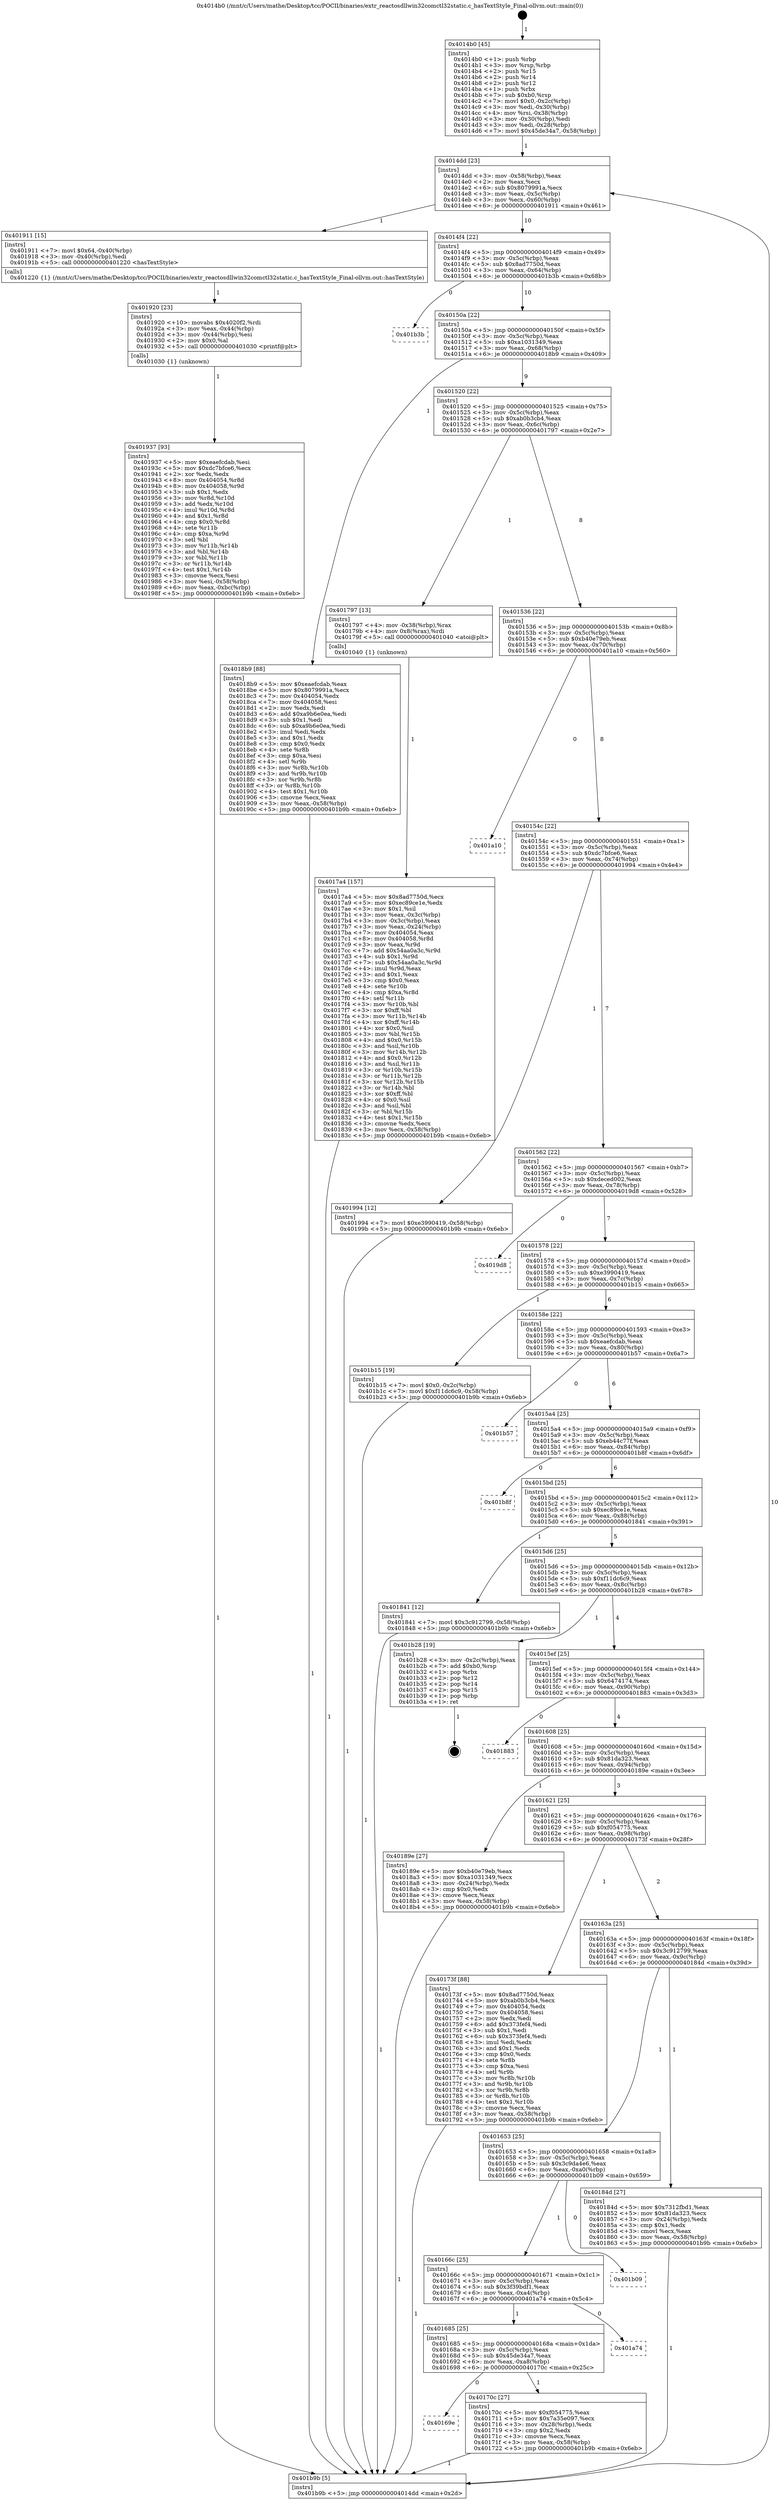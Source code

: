 digraph "0x4014b0" {
  label = "0x4014b0 (/mnt/c/Users/mathe/Desktop/tcc/POCII/binaries/extr_reactosdllwin32comctl32static.c_hasTextStyle_Final-ollvm.out::main(0))"
  labelloc = "t"
  node[shape=record]

  Entry [label="",width=0.3,height=0.3,shape=circle,fillcolor=black,style=filled]
  "0x4014dd" [label="{
     0x4014dd [23]\l
     | [instrs]\l
     &nbsp;&nbsp;0x4014dd \<+3\>: mov -0x58(%rbp),%eax\l
     &nbsp;&nbsp;0x4014e0 \<+2\>: mov %eax,%ecx\l
     &nbsp;&nbsp;0x4014e2 \<+6\>: sub $0x8079991a,%ecx\l
     &nbsp;&nbsp;0x4014e8 \<+3\>: mov %eax,-0x5c(%rbp)\l
     &nbsp;&nbsp;0x4014eb \<+3\>: mov %ecx,-0x60(%rbp)\l
     &nbsp;&nbsp;0x4014ee \<+6\>: je 0000000000401911 \<main+0x461\>\l
  }"]
  "0x401911" [label="{
     0x401911 [15]\l
     | [instrs]\l
     &nbsp;&nbsp;0x401911 \<+7\>: movl $0x64,-0x40(%rbp)\l
     &nbsp;&nbsp;0x401918 \<+3\>: mov -0x40(%rbp),%edi\l
     &nbsp;&nbsp;0x40191b \<+5\>: call 0000000000401220 \<hasTextStyle\>\l
     | [calls]\l
     &nbsp;&nbsp;0x401220 \{1\} (/mnt/c/Users/mathe/Desktop/tcc/POCII/binaries/extr_reactosdllwin32comctl32static.c_hasTextStyle_Final-ollvm.out::hasTextStyle)\l
  }"]
  "0x4014f4" [label="{
     0x4014f4 [22]\l
     | [instrs]\l
     &nbsp;&nbsp;0x4014f4 \<+5\>: jmp 00000000004014f9 \<main+0x49\>\l
     &nbsp;&nbsp;0x4014f9 \<+3\>: mov -0x5c(%rbp),%eax\l
     &nbsp;&nbsp;0x4014fc \<+5\>: sub $0x8ad7750d,%eax\l
     &nbsp;&nbsp;0x401501 \<+3\>: mov %eax,-0x64(%rbp)\l
     &nbsp;&nbsp;0x401504 \<+6\>: je 0000000000401b3b \<main+0x68b\>\l
  }"]
  Exit [label="",width=0.3,height=0.3,shape=circle,fillcolor=black,style=filled,peripheries=2]
  "0x401b3b" [label="{
     0x401b3b\l
  }", style=dashed]
  "0x40150a" [label="{
     0x40150a [22]\l
     | [instrs]\l
     &nbsp;&nbsp;0x40150a \<+5\>: jmp 000000000040150f \<main+0x5f\>\l
     &nbsp;&nbsp;0x40150f \<+3\>: mov -0x5c(%rbp),%eax\l
     &nbsp;&nbsp;0x401512 \<+5\>: sub $0xa1031349,%eax\l
     &nbsp;&nbsp;0x401517 \<+3\>: mov %eax,-0x68(%rbp)\l
     &nbsp;&nbsp;0x40151a \<+6\>: je 00000000004018b9 \<main+0x409\>\l
  }"]
  "0x401937" [label="{
     0x401937 [93]\l
     | [instrs]\l
     &nbsp;&nbsp;0x401937 \<+5\>: mov $0xeaefcdab,%esi\l
     &nbsp;&nbsp;0x40193c \<+5\>: mov $0xdc7bfce6,%ecx\l
     &nbsp;&nbsp;0x401941 \<+2\>: xor %edx,%edx\l
     &nbsp;&nbsp;0x401943 \<+8\>: mov 0x404054,%r8d\l
     &nbsp;&nbsp;0x40194b \<+8\>: mov 0x404058,%r9d\l
     &nbsp;&nbsp;0x401953 \<+3\>: sub $0x1,%edx\l
     &nbsp;&nbsp;0x401956 \<+3\>: mov %r8d,%r10d\l
     &nbsp;&nbsp;0x401959 \<+3\>: add %edx,%r10d\l
     &nbsp;&nbsp;0x40195c \<+4\>: imul %r10d,%r8d\l
     &nbsp;&nbsp;0x401960 \<+4\>: and $0x1,%r8d\l
     &nbsp;&nbsp;0x401964 \<+4\>: cmp $0x0,%r8d\l
     &nbsp;&nbsp;0x401968 \<+4\>: sete %r11b\l
     &nbsp;&nbsp;0x40196c \<+4\>: cmp $0xa,%r9d\l
     &nbsp;&nbsp;0x401970 \<+3\>: setl %bl\l
     &nbsp;&nbsp;0x401973 \<+3\>: mov %r11b,%r14b\l
     &nbsp;&nbsp;0x401976 \<+3\>: and %bl,%r14b\l
     &nbsp;&nbsp;0x401979 \<+3\>: xor %bl,%r11b\l
     &nbsp;&nbsp;0x40197c \<+3\>: or %r11b,%r14b\l
     &nbsp;&nbsp;0x40197f \<+4\>: test $0x1,%r14b\l
     &nbsp;&nbsp;0x401983 \<+3\>: cmovne %ecx,%esi\l
     &nbsp;&nbsp;0x401986 \<+3\>: mov %esi,-0x58(%rbp)\l
     &nbsp;&nbsp;0x401989 \<+6\>: mov %eax,-0xbc(%rbp)\l
     &nbsp;&nbsp;0x40198f \<+5\>: jmp 0000000000401b9b \<main+0x6eb\>\l
  }"]
  "0x4018b9" [label="{
     0x4018b9 [88]\l
     | [instrs]\l
     &nbsp;&nbsp;0x4018b9 \<+5\>: mov $0xeaefcdab,%eax\l
     &nbsp;&nbsp;0x4018be \<+5\>: mov $0x8079991a,%ecx\l
     &nbsp;&nbsp;0x4018c3 \<+7\>: mov 0x404054,%edx\l
     &nbsp;&nbsp;0x4018ca \<+7\>: mov 0x404058,%esi\l
     &nbsp;&nbsp;0x4018d1 \<+2\>: mov %edx,%edi\l
     &nbsp;&nbsp;0x4018d3 \<+6\>: add $0xa9b6e0ea,%edi\l
     &nbsp;&nbsp;0x4018d9 \<+3\>: sub $0x1,%edi\l
     &nbsp;&nbsp;0x4018dc \<+6\>: sub $0xa9b6e0ea,%edi\l
     &nbsp;&nbsp;0x4018e2 \<+3\>: imul %edi,%edx\l
     &nbsp;&nbsp;0x4018e5 \<+3\>: and $0x1,%edx\l
     &nbsp;&nbsp;0x4018e8 \<+3\>: cmp $0x0,%edx\l
     &nbsp;&nbsp;0x4018eb \<+4\>: sete %r8b\l
     &nbsp;&nbsp;0x4018ef \<+3\>: cmp $0xa,%esi\l
     &nbsp;&nbsp;0x4018f2 \<+4\>: setl %r9b\l
     &nbsp;&nbsp;0x4018f6 \<+3\>: mov %r8b,%r10b\l
     &nbsp;&nbsp;0x4018f9 \<+3\>: and %r9b,%r10b\l
     &nbsp;&nbsp;0x4018fc \<+3\>: xor %r9b,%r8b\l
     &nbsp;&nbsp;0x4018ff \<+3\>: or %r8b,%r10b\l
     &nbsp;&nbsp;0x401902 \<+4\>: test $0x1,%r10b\l
     &nbsp;&nbsp;0x401906 \<+3\>: cmovne %ecx,%eax\l
     &nbsp;&nbsp;0x401909 \<+3\>: mov %eax,-0x58(%rbp)\l
     &nbsp;&nbsp;0x40190c \<+5\>: jmp 0000000000401b9b \<main+0x6eb\>\l
  }"]
  "0x401520" [label="{
     0x401520 [22]\l
     | [instrs]\l
     &nbsp;&nbsp;0x401520 \<+5\>: jmp 0000000000401525 \<main+0x75\>\l
     &nbsp;&nbsp;0x401525 \<+3\>: mov -0x5c(%rbp),%eax\l
     &nbsp;&nbsp;0x401528 \<+5\>: sub $0xab0b3cb4,%eax\l
     &nbsp;&nbsp;0x40152d \<+3\>: mov %eax,-0x6c(%rbp)\l
     &nbsp;&nbsp;0x401530 \<+6\>: je 0000000000401797 \<main+0x2e7\>\l
  }"]
  "0x401920" [label="{
     0x401920 [23]\l
     | [instrs]\l
     &nbsp;&nbsp;0x401920 \<+10\>: movabs $0x4020f2,%rdi\l
     &nbsp;&nbsp;0x40192a \<+3\>: mov %eax,-0x44(%rbp)\l
     &nbsp;&nbsp;0x40192d \<+3\>: mov -0x44(%rbp),%esi\l
     &nbsp;&nbsp;0x401930 \<+2\>: mov $0x0,%al\l
     &nbsp;&nbsp;0x401932 \<+5\>: call 0000000000401030 \<printf@plt\>\l
     | [calls]\l
     &nbsp;&nbsp;0x401030 \{1\} (unknown)\l
  }"]
  "0x401797" [label="{
     0x401797 [13]\l
     | [instrs]\l
     &nbsp;&nbsp;0x401797 \<+4\>: mov -0x38(%rbp),%rax\l
     &nbsp;&nbsp;0x40179b \<+4\>: mov 0x8(%rax),%rdi\l
     &nbsp;&nbsp;0x40179f \<+5\>: call 0000000000401040 \<atoi@plt\>\l
     | [calls]\l
     &nbsp;&nbsp;0x401040 \{1\} (unknown)\l
  }"]
  "0x401536" [label="{
     0x401536 [22]\l
     | [instrs]\l
     &nbsp;&nbsp;0x401536 \<+5\>: jmp 000000000040153b \<main+0x8b\>\l
     &nbsp;&nbsp;0x40153b \<+3\>: mov -0x5c(%rbp),%eax\l
     &nbsp;&nbsp;0x40153e \<+5\>: sub $0xb40e79eb,%eax\l
     &nbsp;&nbsp;0x401543 \<+3\>: mov %eax,-0x70(%rbp)\l
     &nbsp;&nbsp;0x401546 \<+6\>: je 0000000000401a10 \<main+0x560\>\l
  }"]
  "0x4017a4" [label="{
     0x4017a4 [157]\l
     | [instrs]\l
     &nbsp;&nbsp;0x4017a4 \<+5\>: mov $0x8ad7750d,%ecx\l
     &nbsp;&nbsp;0x4017a9 \<+5\>: mov $0xec89ce1e,%edx\l
     &nbsp;&nbsp;0x4017ae \<+3\>: mov $0x1,%sil\l
     &nbsp;&nbsp;0x4017b1 \<+3\>: mov %eax,-0x3c(%rbp)\l
     &nbsp;&nbsp;0x4017b4 \<+3\>: mov -0x3c(%rbp),%eax\l
     &nbsp;&nbsp;0x4017b7 \<+3\>: mov %eax,-0x24(%rbp)\l
     &nbsp;&nbsp;0x4017ba \<+7\>: mov 0x404054,%eax\l
     &nbsp;&nbsp;0x4017c1 \<+8\>: mov 0x404058,%r8d\l
     &nbsp;&nbsp;0x4017c9 \<+3\>: mov %eax,%r9d\l
     &nbsp;&nbsp;0x4017cc \<+7\>: add $0x54aa0a3c,%r9d\l
     &nbsp;&nbsp;0x4017d3 \<+4\>: sub $0x1,%r9d\l
     &nbsp;&nbsp;0x4017d7 \<+7\>: sub $0x54aa0a3c,%r9d\l
     &nbsp;&nbsp;0x4017de \<+4\>: imul %r9d,%eax\l
     &nbsp;&nbsp;0x4017e2 \<+3\>: and $0x1,%eax\l
     &nbsp;&nbsp;0x4017e5 \<+3\>: cmp $0x0,%eax\l
     &nbsp;&nbsp;0x4017e8 \<+4\>: sete %r10b\l
     &nbsp;&nbsp;0x4017ec \<+4\>: cmp $0xa,%r8d\l
     &nbsp;&nbsp;0x4017f0 \<+4\>: setl %r11b\l
     &nbsp;&nbsp;0x4017f4 \<+3\>: mov %r10b,%bl\l
     &nbsp;&nbsp;0x4017f7 \<+3\>: xor $0xff,%bl\l
     &nbsp;&nbsp;0x4017fa \<+3\>: mov %r11b,%r14b\l
     &nbsp;&nbsp;0x4017fd \<+4\>: xor $0xff,%r14b\l
     &nbsp;&nbsp;0x401801 \<+4\>: xor $0x0,%sil\l
     &nbsp;&nbsp;0x401805 \<+3\>: mov %bl,%r15b\l
     &nbsp;&nbsp;0x401808 \<+4\>: and $0x0,%r15b\l
     &nbsp;&nbsp;0x40180c \<+3\>: and %sil,%r10b\l
     &nbsp;&nbsp;0x40180f \<+3\>: mov %r14b,%r12b\l
     &nbsp;&nbsp;0x401812 \<+4\>: and $0x0,%r12b\l
     &nbsp;&nbsp;0x401816 \<+3\>: and %sil,%r11b\l
     &nbsp;&nbsp;0x401819 \<+3\>: or %r10b,%r15b\l
     &nbsp;&nbsp;0x40181c \<+3\>: or %r11b,%r12b\l
     &nbsp;&nbsp;0x40181f \<+3\>: xor %r12b,%r15b\l
     &nbsp;&nbsp;0x401822 \<+3\>: or %r14b,%bl\l
     &nbsp;&nbsp;0x401825 \<+3\>: xor $0xff,%bl\l
     &nbsp;&nbsp;0x401828 \<+4\>: or $0x0,%sil\l
     &nbsp;&nbsp;0x40182c \<+3\>: and %sil,%bl\l
     &nbsp;&nbsp;0x40182f \<+3\>: or %bl,%r15b\l
     &nbsp;&nbsp;0x401832 \<+4\>: test $0x1,%r15b\l
     &nbsp;&nbsp;0x401836 \<+3\>: cmovne %edx,%ecx\l
     &nbsp;&nbsp;0x401839 \<+3\>: mov %ecx,-0x58(%rbp)\l
     &nbsp;&nbsp;0x40183c \<+5\>: jmp 0000000000401b9b \<main+0x6eb\>\l
  }"]
  "0x401a10" [label="{
     0x401a10\l
  }", style=dashed]
  "0x40154c" [label="{
     0x40154c [22]\l
     | [instrs]\l
     &nbsp;&nbsp;0x40154c \<+5\>: jmp 0000000000401551 \<main+0xa1\>\l
     &nbsp;&nbsp;0x401551 \<+3\>: mov -0x5c(%rbp),%eax\l
     &nbsp;&nbsp;0x401554 \<+5\>: sub $0xdc7bfce6,%eax\l
     &nbsp;&nbsp;0x401559 \<+3\>: mov %eax,-0x74(%rbp)\l
     &nbsp;&nbsp;0x40155c \<+6\>: je 0000000000401994 \<main+0x4e4\>\l
  }"]
  "0x4014b0" [label="{
     0x4014b0 [45]\l
     | [instrs]\l
     &nbsp;&nbsp;0x4014b0 \<+1\>: push %rbp\l
     &nbsp;&nbsp;0x4014b1 \<+3\>: mov %rsp,%rbp\l
     &nbsp;&nbsp;0x4014b4 \<+2\>: push %r15\l
     &nbsp;&nbsp;0x4014b6 \<+2\>: push %r14\l
     &nbsp;&nbsp;0x4014b8 \<+2\>: push %r12\l
     &nbsp;&nbsp;0x4014ba \<+1\>: push %rbx\l
     &nbsp;&nbsp;0x4014bb \<+7\>: sub $0xb0,%rsp\l
     &nbsp;&nbsp;0x4014c2 \<+7\>: movl $0x0,-0x2c(%rbp)\l
     &nbsp;&nbsp;0x4014c9 \<+3\>: mov %edi,-0x30(%rbp)\l
     &nbsp;&nbsp;0x4014cc \<+4\>: mov %rsi,-0x38(%rbp)\l
     &nbsp;&nbsp;0x4014d0 \<+3\>: mov -0x30(%rbp),%edi\l
     &nbsp;&nbsp;0x4014d3 \<+3\>: mov %edi,-0x28(%rbp)\l
     &nbsp;&nbsp;0x4014d6 \<+7\>: movl $0x45de34a7,-0x58(%rbp)\l
  }"]
  "0x401994" [label="{
     0x401994 [12]\l
     | [instrs]\l
     &nbsp;&nbsp;0x401994 \<+7\>: movl $0xe3990419,-0x58(%rbp)\l
     &nbsp;&nbsp;0x40199b \<+5\>: jmp 0000000000401b9b \<main+0x6eb\>\l
  }"]
  "0x401562" [label="{
     0x401562 [22]\l
     | [instrs]\l
     &nbsp;&nbsp;0x401562 \<+5\>: jmp 0000000000401567 \<main+0xb7\>\l
     &nbsp;&nbsp;0x401567 \<+3\>: mov -0x5c(%rbp),%eax\l
     &nbsp;&nbsp;0x40156a \<+5\>: sub $0xdeced002,%eax\l
     &nbsp;&nbsp;0x40156f \<+3\>: mov %eax,-0x78(%rbp)\l
     &nbsp;&nbsp;0x401572 \<+6\>: je 00000000004019d8 \<main+0x528\>\l
  }"]
  "0x401b9b" [label="{
     0x401b9b [5]\l
     | [instrs]\l
     &nbsp;&nbsp;0x401b9b \<+5\>: jmp 00000000004014dd \<main+0x2d\>\l
  }"]
  "0x4019d8" [label="{
     0x4019d8\l
  }", style=dashed]
  "0x401578" [label="{
     0x401578 [22]\l
     | [instrs]\l
     &nbsp;&nbsp;0x401578 \<+5\>: jmp 000000000040157d \<main+0xcd\>\l
     &nbsp;&nbsp;0x40157d \<+3\>: mov -0x5c(%rbp),%eax\l
     &nbsp;&nbsp;0x401580 \<+5\>: sub $0xe3990419,%eax\l
     &nbsp;&nbsp;0x401585 \<+3\>: mov %eax,-0x7c(%rbp)\l
     &nbsp;&nbsp;0x401588 \<+6\>: je 0000000000401b15 \<main+0x665\>\l
  }"]
  "0x40169e" [label="{
     0x40169e\l
  }", style=dashed]
  "0x401b15" [label="{
     0x401b15 [19]\l
     | [instrs]\l
     &nbsp;&nbsp;0x401b15 \<+7\>: movl $0x0,-0x2c(%rbp)\l
     &nbsp;&nbsp;0x401b1c \<+7\>: movl $0xf11dc6c9,-0x58(%rbp)\l
     &nbsp;&nbsp;0x401b23 \<+5\>: jmp 0000000000401b9b \<main+0x6eb\>\l
  }"]
  "0x40158e" [label="{
     0x40158e [22]\l
     | [instrs]\l
     &nbsp;&nbsp;0x40158e \<+5\>: jmp 0000000000401593 \<main+0xe3\>\l
     &nbsp;&nbsp;0x401593 \<+3\>: mov -0x5c(%rbp),%eax\l
     &nbsp;&nbsp;0x401596 \<+5\>: sub $0xeaefcdab,%eax\l
     &nbsp;&nbsp;0x40159b \<+3\>: mov %eax,-0x80(%rbp)\l
     &nbsp;&nbsp;0x40159e \<+6\>: je 0000000000401b57 \<main+0x6a7\>\l
  }"]
  "0x40170c" [label="{
     0x40170c [27]\l
     | [instrs]\l
     &nbsp;&nbsp;0x40170c \<+5\>: mov $0xf054775,%eax\l
     &nbsp;&nbsp;0x401711 \<+5\>: mov $0x7a35e097,%ecx\l
     &nbsp;&nbsp;0x401716 \<+3\>: mov -0x28(%rbp),%edx\l
     &nbsp;&nbsp;0x401719 \<+3\>: cmp $0x2,%edx\l
     &nbsp;&nbsp;0x40171c \<+3\>: cmovne %ecx,%eax\l
     &nbsp;&nbsp;0x40171f \<+3\>: mov %eax,-0x58(%rbp)\l
     &nbsp;&nbsp;0x401722 \<+5\>: jmp 0000000000401b9b \<main+0x6eb\>\l
  }"]
  "0x401b57" [label="{
     0x401b57\l
  }", style=dashed]
  "0x4015a4" [label="{
     0x4015a4 [25]\l
     | [instrs]\l
     &nbsp;&nbsp;0x4015a4 \<+5\>: jmp 00000000004015a9 \<main+0xf9\>\l
     &nbsp;&nbsp;0x4015a9 \<+3\>: mov -0x5c(%rbp),%eax\l
     &nbsp;&nbsp;0x4015ac \<+5\>: sub $0xeb44c77f,%eax\l
     &nbsp;&nbsp;0x4015b1 \<+6\>: mov %eax,-0x84(%rbp)\l
     &nbsp;&nbsp;0x4015b7 \<+6\>: je 0000000000401b8f \<main+0x6df\>\l
  }"]
  "0x401685" [label="{
     0x401685 [25]\l
     | [instrs]\l
     &nbsp;&nbsp;0x401685 \<+5\>: jmp 000000000040168a \<main+0x1da\>\l
     &nbsp;&nbsp;0x40168a \<+3\>: mov -0x5c(%rbp),%eax\l
     &nbsp;&nbsp;0x40168d \<+5\>: sub $0x45de34a7,%eax\l
     &nbsp;&nbsp;0x401692 \<+6\>: mov %eax,-0xa8(%rbp)\l
     &nbsp;&nbsp;0x401698 \<+6\>: je 000000000040170c \<main+0x25c\>\l
  }"]
  "0x401b8f" [label="{
     0x401b8f\l
  }", style=dashed]
  "0x4015bd" [label="{
     0x4015bd [25]\l
     | [instrs]\l
     &nbsp;&nbsp;0x4015bd \<+5\>: jmp 00000000004015c2 \<main+0x112\>\l
     &nbsp;&nbsp;0x4015c2 \<+3\>: mov -0x5c(%rbp),%eax\l
     &nbsp;&nbsp;0x4015c5 \<+5\>: sub $0xec89ce1e,%eax\l
     &nbsp;&nbsp;0x4015ca \<+6\>: mov %eax,-0x88(%rbp)\l
     &nbsp;&nbsp;0x4015d0 \<+6\>: je 0000000000401841 \<main+0x391\>\l
  }"]
  "0x401a74" [label="{
     0x401a74\l
  }", style=dashed]
  "0x401841" [label="{
     0x401841 [12]\l
     | [instrs]\l
     &nbsp;&nbsp;0x401841 \<+7\>: movl $0x3c912799,-0x58(%rbp)\l
     &nbsp;&nbsp;0x401848 \<+5\>: jmp 0000000000401b9b \<main+0x6eb\>\l
  }"]
  "0x4015d6" [label="{
     0x4015d6 [25]\l
     | [instrs]\l
     &nbsp;&nbsp;0x4015d6 \<+5\>: jmp 00000000004015db \<main+0x12b\>\l
     &nbsp;&nbsp;0x4015db \<+3\>: mov -0x5c(%rbp),%eax\l
     &nbsp;&nbsp;0x4015de \<+5\>: sub $0xf11dc6c9,%eax\l
     &nbsp;&nbsp;0x4015e3 \<+6\>: mov %eax,-0x8c(%rbp)\l
     &nbsp;&nbsp;0x4015e9 \<+6\>: je 0000000000401b28 \<main+0x678\>\l
  }"]
  "0x40166c" [label="{
     0x40166c [25]\l
     | [instrs]\l
     &nbsp;&nbsp;0x40166c \<+5\>: jmp 0000000000401671 \<main+0x1c1\>\l
     &nbsp;&nbsp;0x401671 \<+3\>: mov -0x5c(%rbp),%eax\l
     &nbsp;&nbsp;0x401674 \<+5\>: sub $0x3f39bdf1,%eax\l
     &nbsp;&nbsp;0x401679 \<+6\>: mov %eax,-0xa4(%rbp)\l
     &nbsp;&nbsp;0x40167f \<+6\>: je 0000000000401a74 \<main+0x5c4\>\l
  }"]
  "0x401b28" [label="{
     0x401b28 [19]\l
     | [instrs]\l
     &nbsp;&nbsp;0x401b28 \<+3\>: mov -0x2c(%rbp),%eax\l
     &nbsp;&nbsp;0x401b2b \<+7\>: add $0xb0,%rsp\l
     &nbsp;&nbsp;0x401b32 \<+1\>: pop %rbx\l
     &nbsp;&nbsp;0x401b33 \<+2\>: pop %r12\l
     &nbsp;&nbsp;0x401b35 \<+2\>: pop %r14\l
     &nbsp;&nbsp;0x401b37 \<+2\>: pop %r15\l
     &nbsp;&nbsp;0x401b39 \<+1\>: pop %rbp\l
     &nbsp;&nbsp;0x401b3a \<+1\>: ret\l
  }"]
  "0x4015ef" [label="{
     0x4015ef [25]\l
     | [instrs]\l
     &nbsp;&nbsp;0x4015ef \<+5\>: jmp 00000000004015f4 \<main+0x144\>\l
     &nbsp;&nbsp;0x4015f4 \<+3\>: mov -0x5c(%rbp),%eax\l
     &nbsp;&nbsp;0x4015f7 \<+5\>: sub $0x6474174,%eax\l
     &nbsp;&nbsp;0x4015fc \<+6\>: mov %eax,-0x90(%rbp)\l
     &nbsp;&nbsp;0x401602 \<+6\>: je 0000000000401883 \<main+0x3d3\>\l
  }"]
  "0x401b09" [label="{
     0x401b09\l
  }", style=dashed]
  "0x401883" [label="{
     0x401883\l
  }", style=dashed]
  "0x401608" [label="{
     0x401608 [25]\l
     | [instrs]\l
     &nbsp;&nbsp;0x401608 \<+5\>: jmp 000000000040160d \<main+0x15d\>\l
     &nbsp;&nbsp;0x40160d \<+3\>: mov -0x5c(%rbp),%eax\l
     &nbsp;&nbsp;0x401610 \<+5\>: sub $0x81da323,%eax\l
     &nbsp;&nbsp;0x401615 \<+6\>: mov %eax,-0x94(%rbp)\l
     &nbsp;&nbsp;0x40161b \<+6\>: je 000000000040189e \<main+0x3ee\>\l
  }"]
  "0x401653" [label="{
     0x401653 [25]\l
     | [instrs]\l
     &nbsp;&nbsp;0x401653 \<+5\>: jmp 0000000000401658 \<main+0x1a8\>\l
     &nbsp;&nbsp;0x401658 \<+3\>: mov -0x5c(%rbp),%eax\l
     &nbsp;&nbsp;0x40165b \<+5\>: sub $0x3c9da4e6,%eax\l
     &nbsp;&nbsp;0x401660 \<+6\>: mov %eax,-0xa0(%rbp)\l
     &nbsp;&nbsp;0x401666 \<+6\>: je 0000000000401b09 \<main+0x659\>\l
  }"]
  "0x40189e" [label="{
     0x40189e [27]\l
     | [instrs]\l
     &nbsp;&nbsp;0x40189e \<+5\>: mov $0xb40e79eb,%eax\l
     &nbsp;&nbsp;0x4018a3 \<+5\>: mov $0xa1031349,%ecx\l
     &nbsp;&nbsp;0x4018a8 \<+3\>: mov -0x24(%rbp),%edx\l
     &nbsp;&nbsp;0x4018ab \<+3\>: cmp $0x0,%edx\l
     &nbsp;&nbsp;0x4018ae \<+3\>: cmove %ecx,%eax\l
     &nbsp;&nbsp;0x4018b1 \<+3\>: mov %eax,-0x58(%rbp)\l
     &nbsp;&nbsp;0x4018b4 \<+5\>: jmp 0000000000401b9b \<main+0x6eb\>\l
  }"]
  "0x401621" [label="{
     0x401621 [25]\l
     | [instrs]\l
     &nbsp;&nbsp;0x401621 \<+5\>: jmp 0000000000401626 \<main+0x176\>\l
     &nbsp;&nbsp;0x401626 \<+3\>: mov -0x5c(%rbp),%eax\l
     &nbsp;&nbsp;0x401629 \<+5\>: sub $0xf054775,%eax\l
     &nbsp;&nbsp;0x40162e \<+6\>: mov %eax,-0x98(%rbp)\l
     &nbsp;&nbsp;0x401634 \<+6\>: je 000000000040173f \<main+0x28f\>\l
  }"]
  "0x40184d" [label="{
     0x40184d [27]\l
     | [instrs]\l
     &nbsp;&nbsp;0x40184d \<+5\>: mov $0x7312fbd1,%eax\l
     &nbsp;&nbsp;0x401852 \<+5\>: mov $0x81da323,%ecx\l
     &nbsp;&nbsp;0x401857 \<+3\>: mov -0x24(%rbp),%edx\l
     &nbsp;&nbsp;0x40185a \<+3\>: cmp $0x1,%edx\l
     &nbsp;&nbsp;0x40185d \<+3\>: cmovl %ecx,%eax\l
     &nbsp;&nbsp;0x401860 \<+3\>: mov %eax,-0x58(%rbp)\l
     &nbsp;&nbsp;0x401863 \<+5\>: jmp 0000000000401b9b \<main+0x6eb\>\l
  }"]
  "0x40173f" [label="{
     0x40173f [88]\l
     | [instrs]\l
     &nbsp;&nbsp;0x40173f \<+5\>: mov $0x8ad7750d,%eax\l
     &nbsp;&nbsp;0x401744 \<+5\>: mov $0xab0b3cb4,%ecx\l
     &nbsp;&nbsp;0x401749 \<+7\>: mov 0x404054,%edx\l
     &nbsp;&nbsp;0x401750 \<+7\>: mov 0x404058,%esi\l
     &nbsp;&nbsp;0x401757 \<+2\>: mov %edx,%edi\l
     &nbsp;&nbsp;0x401759 \<+6\>: add $0x373fef4,%edi\l
     &nbsp;&nbsp;0x40175f \<+3\>: sub $0x1,%edi\l
     &nbsp;&nbsp;0x401762 \<+6\>: sub $0x373fef4,%edi\l
     &nbsp;&nbsp;0x401768 \<+3\>: imul %edi,%edx\l
     &nbsp;&nbsp;0x40176b \<+3\>: and $0x1,%edx\l
     &nbsp;&nbsp;0x40176e \<+3\>: cmp $0x0,%edx\l
     &nbsp;&nbsp;0x401771 \<+4\>: sete %r8b\l
     &nbsp;&nbsp;0x401775 \<+3\>: cmp $0xa,%esi\l
     &nbsp;&nbsp;0x401778 \<+4\>: setl %r9b\l
     &nbsp;&nbsp;0x40177c \<+3\>: mov %r8b,%r10b\l
     &nbsp;&nbsp;0x40177f \<+3\>: and %r9b,%r10b\l
     &nbsp;&nbsp;0x401782 \<+3\>: xor %r9b,%r8b\l
     &nbsp;&nbsp;0x401785 \<+3\>: or %r8b,%r10b\l
     &nbsp;&nbsp;0x401788 \<+4\>: test $0x1,%r10b\l
     &nbsp;&nbsp;0x40178c \<+3\>: cmovne %ecx,%eax\l
     &nbsp;&nbsp;0x40178f \<+3\>: mov %eax,-0x58(%rbp)\l
     &nbsp;&nbsp;0x401792 \<+5\>: jmp 0000000000401b9b \<main+0x6eb\>\l
  }"]
  "0x40163a" [label="{
     0x40163a [25]\l
     | [instrs]\l
     &nbsp;&nbsp;0x40163a \<+5\>: jmp 000000000040163f \<main+0x18f\>\l
     &nbsp;&nbsp;0x40163f \<+3\>: mov -0x5c(%rbp),%eax\l
     &nbsp;&nbsp;0x401642 \<+5\>: sub $0x3c912799,%eax\l
     &nbsp;&nbsp;0x401647 \<+6\>: mov %eax,-0x9c(%rbp)\l
     &nbsp;&nbsp;0x40164d \<+6\>: je 000000000040184d \<main+0x39d\>\l
  }"]
  Entry -> "0x4014b0" [label=" 1"]
  "0x4014dd" -> "0x401911" [label=" 1"]
  "0x4014dd" -> "0x4014f4" [label=" 10"]
  "0x401b28" -> Exit [label=" 1"]
  "0x4014f4" -> "0x401b3b" [label=" 0"]
  "0x4014f4" -> "0x40150a" [label=" 10"]
  "0x401b15" -> "0x401b9b" [label=" 1"]
  "0x40150a" -> "0x4018b9" [label=" 1"]
  "0x40150a" -> "0x401520" [label=" 9"]
  "0x401994" -> "0x401b9b" [label=" 1"]
  "0x401520" -> "0x401797" [label=" 1"]
  "0x401520" -> "0x401536" [label=" 8"]
  "0x401937" -> "0x401b9b" [label=" 1"]
  "0x401536" -> "0x401a10" [label=" 0"]
  "0x401536" -> "0x40154c" [label=" 8"]
  "0x401920" -> "0x401937" [label=" 1"]
  "0x40154c" -> "0x401994" [label=" 1"]
  "0x40154c" -> "0x401562" [label=" 7"]
  "0x401911" -> "0x401920" [label=" 1"]
  "0x401562" -> "0x4019d8" [label=" 0"]
  "0x401562" -> "0x401578" [label=" 7"]
  "0x4018b9" -> "0x401b9b" [label=" 1"]
  "0x401578" -> "0x401b15" [label=" 1"]
  "0x401578" -> "0x40158e" [label=" 6"]
  "0x40189e" -> "0x401b9b" [label=" 1"]
  "0x40158e" -> "0x401b57" [label=" 0"]
  "0x40158e" -> "0x4015a4" [label=" 6"]
  "0x40184d" -> "0x401b9b" [label=" 1"]
  "0x4015a4" -> "0x401b8f" [label=" 0"]
  "0x4015a4" -> "0x4015bd" [label=" 6"]
  "0x4017a4" -> "0x401b9b" [label=" 1"]
  "0x4015bd" -> "0x401841" [label=" 1"]
  "0x4015bd" -> "0x4015d6" [label=" 5"]
  "0x401797" -> "0x4017a4" [label=" 1"]
  "0x4015d6" -> "0x401b28" [label=" 1"]
  "0x4015d6" -> "0x4015ef" [label=" 4"]
  "0x401b9b" -> "0x4014dd" [label=" 10"]
  "0x4015ef" -> "0x401883" [label=" 0"]
  "0x4015ef" -> "0x401608" [label=" 4"]
  "0x4014b0" -> "0x4014dd" [label=" 1"]
  "0x401608" -> "0x40189e" [label=" 1"]
  "0x401608" -> "0x401621" [label=" 3"]
  "0x401685" -> "0x40169e" [label=" 0"]
  "0x401621" -> "0x40173f" [label=" 1"]
  "0x401621" -> "0x40163a" [label=" 2"]
  "0x401685" -> "0x40170c" [label=" 1"]
  "0x40163a" -> "0x40184d" [label=" 1"]
  "0x40163a" -> "0x401653" [label=" 1"]
  "0x40170c" -> "0x401b9b" [label=" 1"]
  "0x401653" -> "0x401b09" [label=" 0"]
  "0x401653" -> "0x40166c" [label=" 1"]
  "0x40173f" -> "0x401b9b" [label=" 1"]
  "0x40166c" -> "0x401a74" [label=" 0"]
  "0x40166c" -> "0x401685" [label=" 1"]
  "0x401841" -> "0x401b9b" [label=" 1"]
}
